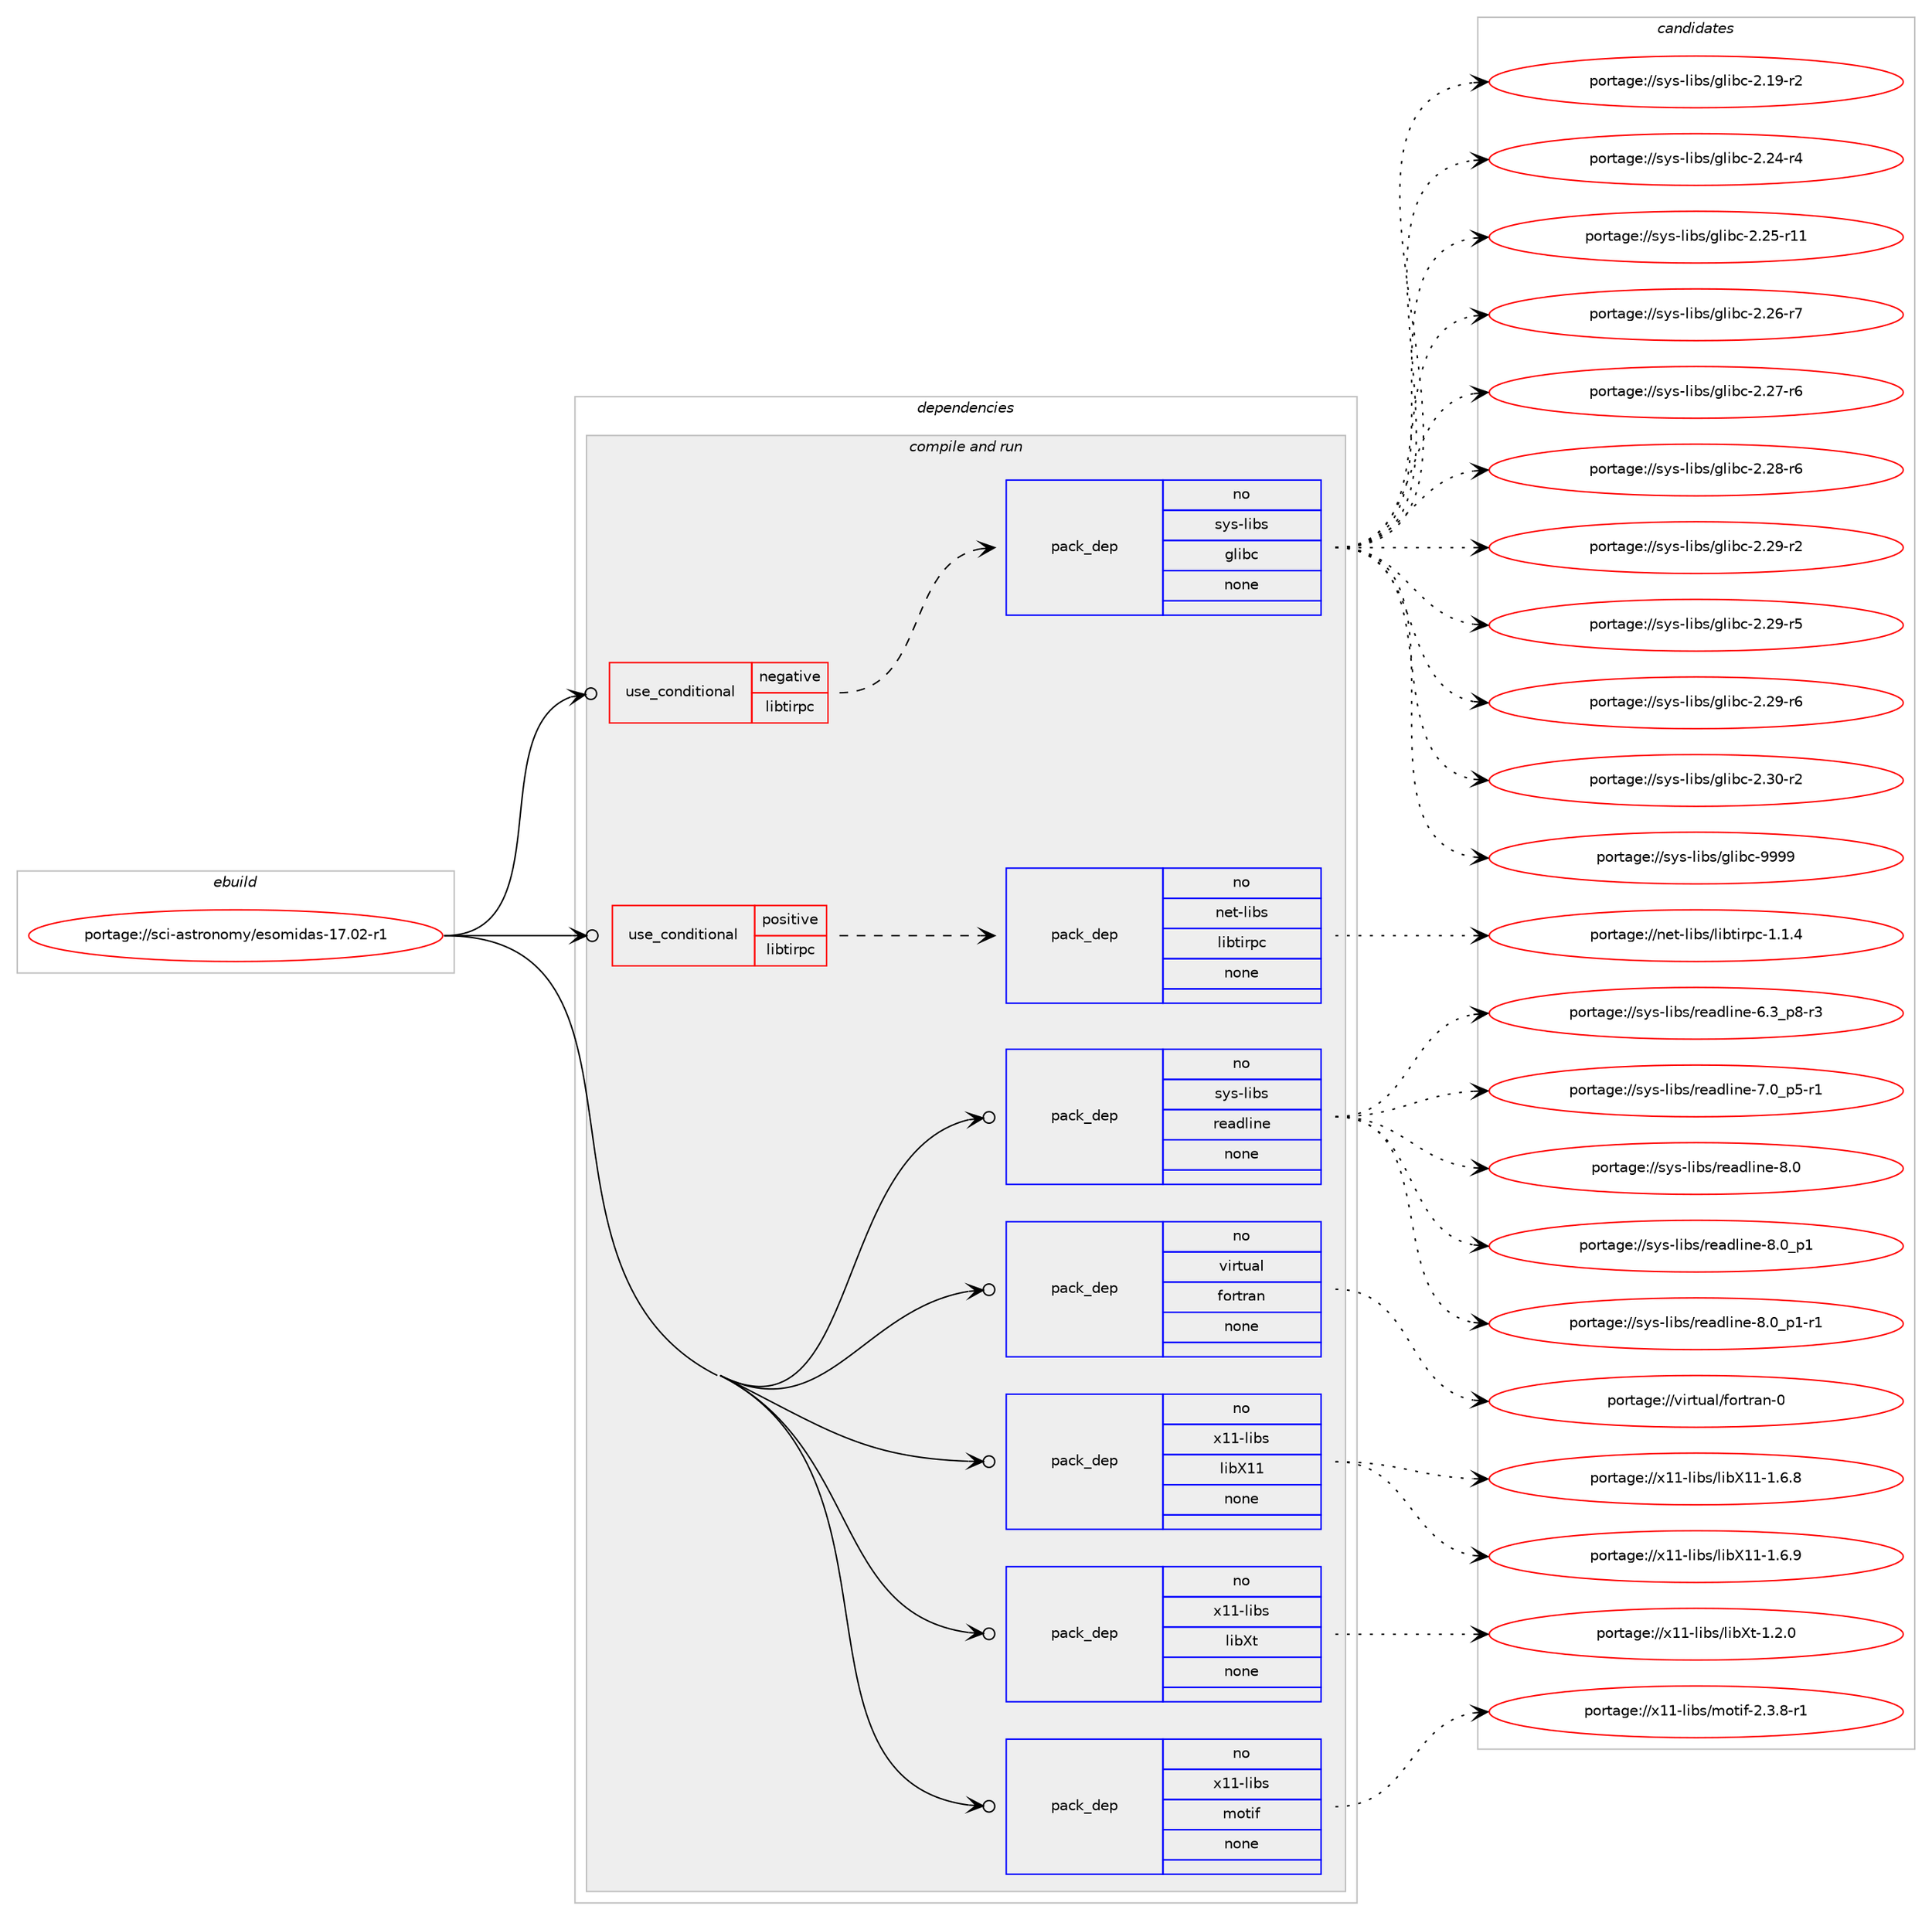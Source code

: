 digraph prolog {

# *************
# Graph options
# *************

newrank=true;
concentrate=true;
compound=true;
graph [rankdir=LR,fontname=Helvetica,fontsize=10,ranksep=1.5];#, ranksep=2.5, nodesep=0.2];
edge  [arrowhead=vee];
node  [fontname=Helvetica,fontsize=10];

# **********
# The ebuild
# **********

subgraph cluster_leftcol {
color=gray;
rank=same;
label=<<i>ebuild</i>>;
id [label="portage://sci-astronomy/esomidas-17.02-r1", color=red, width=4, href="../sci-astronomy/esomidas-17.02-r1.svg"];
}

# ****************
# The dependencies
# ****************

subgraph cluster_midcol {
color=gray;
label=<<i>dependencies</i>>;
subgraph cluster_compile {
fillcolor="#eeeeee";
style=filled;
label=<<i>compile</i>>;
}
subgraph cluster_compileandrun {
fillcolor="#eeeeee";
style=filled;
label=<<i>compile and run</i>>;
subgraph cond95140 {
dependency382497 [label=<<TABLE BORDER="0" CELLBORDER="1" CELLSPACING="0" CELLPADDING="4"><TR><TD ROWSPAN="3" CELLPADDING="10">use_conditional</TD></TR><TR><TD>negative</TD></TR><TR><TD>libtirpc</TD></TR></TABLE>>, shape=none, color=red];
subgraph pack280922 {
dependency382498 [label=<<TABLE BORDER="0" CELLBORDER="1" CELLSPACING="0" CELLPADDING="4" WIDTH="220"><TR><TD ROWSPAN="6" CELLPADDING="30">pack_dep</TD></TR><TR><TD WIDTH="110">no</TD></TR><TR><TD>sys-libs</TD></TR><TR><TD>glibc</TD></TR><TR><TD>none</TD></TR><TR><TD></TD></TR></TABLE>>, shape=none, color=blue];
}
dependency382497:e -> dependency382498:w [weight=20,style="dashed",arrowhead="vee"];
}
id:e -> dependency382497:w [weight=20,style="solid",arrowhead="odotvee"];
subgraph cond95141 {
dependency382499 [label=<<TABLE BORDER="0" CELLBORDER="1" CELLSPACING="0" CELLPADDING="4"><TR><TD ROWSPAN="3" CELLPADDING="10">use_conditional</TD></TR><TR><TD>positive</TD></TR><TR><TD>libtirpc</TD></TR></TABLE>>, shape=none, color=red];
subgraph pack280923 {
dependency382500 [label=<<TABLE BORDER="0" CELLBORDER="1" CELLSPACING="0" CELLPADDING="4" WIDTH="220"><TR><TD ROWSPAN="6" CELLPADDING="30">pack_dep</TD></TR><TR><TD WIDTH="110">no</TD></TR><TR><TD>net-libs</TD></TR><TR><TD>libtirpc</TD></TR><TR><TD>none</TD></TR><TR><TD></TD></TR></TABLE>>, shape=none, color=blue];
}
dependency382499:e -> dependency382500:w [weight=20,style="dashed",arrowhead="vee"];
}
id:e -> dependency382499:w [weight=20,style="solid",arrowhead="odotvee"];
subgraph pack280924 {
dependency382501 [label=<<TABLE BORDER="0" CELLBORDER="1" CELLSPACING="0" CELLPADDING="4" WIDTH="220"><TR><TD ROWSPAN="6" CELLPADDING="30">pack_dep</TD></TR><TR><TD WIDTH="110">no</TD></TR><TR><TD>sys-libs</TD></TR><TR><TD>readline</TD></TR><TR><TD>none</TD></TR><TR><TD></TD></TR></TABLE>>, shape=none, color=blue];
}
id:e -> dependency382501:w [weight=20,style="solid",arrowhead="odotvee"];
subgraph pack280925 {
dependency382502 [label=<<TABLE BORDER="0" CELLBORDER="1" CELLSPACING="0" CELLPADDING="4" WIDTH="220"><TR><TD ROWSPAN="6" CELLPADDING="30">pack_dep</TD></TR><TR><TD WIDTH="110">no</TD></TR><TR><TD>virtual</TD></TR><TR><TD>fortran</TD></TR><TR><TD>none</TD></TR><TR><TD></TD></TR></TABLE>>, shape=none, color=blue];
}
id:e -> dependency382502:w [weight=20,style="solid",arrowhead="odotvee"];
subgraph pack280926 {
dependency382503 [label=<<TABLE BORDER="0" CELLBORDER="1" CELLSPACING="0" CELLPADDING="4" WIDTH="220"><TR><TD ROWSPAN="6" CELLPADDING="30">pack_dep</TD></TR><TR><TD WIDTH="110">no</TD></TR><TR><TD>x11-libs</TD></TR><TR><TD>libX11</TD></TR><TR><TD>none</TD></TR><TR><TD></TD></TR></TABLE>>, shape=none, color=blue];
}
id:e -> dependency382503:w [weight=20,style="solid",arrowhead="odotvee"];
subgraph pack280927 {
dependency382504 [label=<<TABLE BORDER="0" CELLBORDER="1" CELLSPACING="0" CELLPADDING="4" WIDTH="220"><TR><TD ROWSPAN="6" CELLPADDING="30">pack_dep</TD></TR><TR><TD WIDTH="110">no</TD></TR><TR><TD>x11-libs</TD></TR><TR><TD>libXt</TD></TR><TR><TD>none</TD></TR><TR><TD></TD></TR></TABLE>>, shape=none, color=blue];
}
id:e -> dependency382504:w [weight=20,style="solid",arrowhead="odotvee"];
subgraph pack280928 {
dependency382505 [label=<<TABLE BORDER="0" CELLBORDER="1" CELLSPACING="0" CELLPADDING="4" WIDTH="220"><TR><TD ROWSPAN="6" CELLPADDING="30">pack_dep</TD></TR><TR><TD WIDTH="110">no</TD></TR><TR><TD>x11-libs</TD></TR><TR><TD>motif</TD></TR><TR><TD>none</TD></TR><TR><TD></TD></TR></TABLE>>, shape=none, color=blue];
}
id:e -> dependency382505:w [weight=20,style="solid",arrowhead="odotvee"];
}
subgraph cluster_run {
fillcolor="#eeeeee";
style=filled;
label=<<i>run</i>>;
}
}

# **************
# The candidates
# **************

subgraph cluster_choices {
rank=same;
color=gray;
label=<<i>candidates</i>>;

subgraph choice280922 {
color=black;
nodesep=1;
choiceportage115121115451081059811547103108105989945504649574511450 [label="portage://sys-libs/glibc-2.19-r2", color=red, width=4,href="../sys-libs/glibc-2.19-r2.svg"];
choiceportage115121115451081059811547103108105989945504650524511452 [label="portage://sys-libs/glibc-2.24-r4", color=red, width=4,href="../sys-libs/glibc-2.24-r4.svg"];
choiceportage11512111545108105981154710310810598994550465053451144949 [label="portage://sys-libs/glibc-2.25-r11", color=red, width=4,href="../sys-libs/glibc-2.25-r11.svg"];
choiceportage115121115451081059811547103108105989945504650544511455 [label="portage://sys-libs/glibc-2.26-r7", color=red, width=4,href="../sys-libs/glibc-2.26-r7.svg"];
choiceportage115121115451081059811547103108105989945504650554511454 [label="portage://sys-libs/glibc-2.27-r6", color=red, width=4,href="../sys-libs/glibc-2.27-r6.svg"];
choiceportage115121115451081059811547103108105989945504650564511454 [label="portage://sys-libs/glibc-2.28-r6", color=red, width=4,href="../sys-libs/glibc-2.28-r6.svg"];
choiceportage115121115451081059811547103108105989945504650574511450 [label="portage://sys-libs/glibc-2.29-r2", color=red, width=4,href="../sys-libs/glibc-2.29-r2.svg"];
choiceportage115121115451081059811547103108105989945504650574511453 [label="portage://sys-libs/glibc-2.29-r5", color=red, width=4,href="../sys-libs/glibc-2.29-r5.svg"];
choiceportage115121115451081059811547103108105989945504650574511454 [label="portage://sys-libs/glibc-2.29-r6", color=red, width=4,href="../sys-libs/glibc-2.29-r6.svg"];
choiceportage115121115451081059811547103108105989945504651484511450 [label="portage://sys-libs/glibc-2.30-r2", color=red, width=4,href="../sys-libs/glibc-2.30-r2.svg"];
choiceportage11512111545108105981154710310810598994557575757 [label="portage://sys-libs/glibc-9999", color=red, width=4,href="../sys-libs/glibc-9999.svg"];
dependency382498:e -> choiceportage115121115451081059811547103108105989945504649574511450:w [style=dotted,weight="100"];
dependency382498:e -> choiceportage115121115451081059811547103108105989945504650524511452:w [style=dotted,weight="100"];
dependency382498:e -> choiceportage11512111545108105981154710310810598994550465053451144949:w [style=dotted,weight="100"];
dependency382498:e -> choiceportage115121115451081059811547103108105989945504650544511455:w [style=dotted,weight="100"];
dependency382498:e -> choiceportage115121115451081059811547103108105989945504650554511454:w [style=dotted,weight="100"];
dependency382498:e -> choiceportage115121115451081059811547103108105989945504650564511454:w [style=dotted,weight="100"];
dependency382498:e -> choiceportage115121115451081059811547103108105989945504650574511450:w [style=dotted,weight="100"];
dependency382498:e -> choiceportage115121115451081059811547103108105989945504650574511453:w [style=dotted,weight="100"];
dependency382498:e -> choiceportage115121115451081059811547103108105989945504650574511454:w [style=dotted,weight="100"];
dependency382498:e -> choiceportage115121115451081059811547103108105989945504651484511450:w [style=dotted,weight="100"];
dependency382498:e -> choiceportage11512111545108105981154710310810598994557575757:w [style=dotted,weight="100"];
}
subgraph choice280923 {
color=black;
nodesep=1;
choiceportage1101011164510810598115471081059811610511411299454946494652 [label="portage://net-libs/libtirpc-1.1.4", color=red, width=4,href="../net-libs/libtirpc-1.1.4.svg"];
dependency382500:e -> choiceportage1101011164510810598115471081059811610511411299454946494652:w [style=dotted,weight="100"];
}
subgraph choice280924 {
color=black;
nodesep=1;
choiceportage115121115451081059811547114101971001081051101014554465195112564511451 [label="portage://sys-libs/readline-6.3_p8-r3", color=red, width=4,href="../sys-libs/readline-6.3_p8-r3.svg"];
choiceportage115121115451081059811547114101971001081051101014555464895112534511449 [label="portage://sys-libs/readline-7.0_p5-r1", color=red, width=4,href="../sys-libs/readline-7.0_p5-r1.svg"];
choiceportage1151211154510810598115471141019710010810511010145564648 [label="portage://sys-libs/readline-8.0", color=red, width=4,href="../sys-libs/readline-8.0.svg"];
choiceportage11512111545108105981154711410197100108105110101455646489511249 [label="portage://sys-libs/readline-8.0_p1", color=red, width=4,href="../sys-libs/readline-8.0_p1.svg"];
choiceportage115121115451081059811547114101971001081051101014556464895112494511449 [label="portage://sys-libs/readline-8.0_p1-r1", color=red, width=4,href="../sys-libs/readline-8.0_p1-r1.svg"];
dependency382501:e -> choiceportage115121115451081059811547114101971001081051101014554465195112564511451:w [style=dotted,weight="100"];
dependency382501:e -> choiceportage115121115451081059811547114101971001081051101014555464895112534511449:w [style=dotted,weight="100"];
dependency382501:e -> choiceportage1151211154510810598115471141019710010810511010145564648:w [style=dotted,weight="100"];
dependency382501:e -> choiceportage11512111545108105981154711410197100108105110101455646489511249:w [style=dotted,weight="100"];
dependency382501:e -> choiceportage115121115451081059811547114101971001081051101014556464895112494511449:w [style=dotted,weight="100"];
}
subgraph choice280925 {
color=black;
nodesep=1;
choiceportage1181051141161179710847102111114116114971104548 [label="portage://virtual/fortran-0", color=red, width=4,href="../virtual/fortran-0.svg"];
dependency382502:e -> choiceportage1181051141161179710847102111114116114971104548:w [style=dotted,weight="100"];
}
subgraph choice280926 {
color=black;
nodesep=1;
choiceportage120494945108105981154710810598884949454946544656 [label="portage://x11-libs/libX11-1.6.8", color=red, width=4,href="../x11-libs/libX11-1.6.8.svg"];
choiceportage120494945108105981154710810598884949454946544657 [label="portage://x11-libs/libX11-1.6.9", color=red, width=4,href="../x11-libs/libX11-1.6.9.svg"];
dependency382503:e -> choiceportage120494945108105981154710810598884949454946544656:w [style=dotted,weight="100"];
dependency382503:e -> choiceportage120494945108105981154710810598884949454946544657:w [style=dotted,weight="100"];
}
subgraph choice280927 {
color=black;
nodesep=1;
choiceportage12049494510810598115471081059888116454946504648 [label="portage://x11-libs/libXt-1.2.0", color=red, width=4,href="../x11-libs/libXt-1.2.0.svg"];
dependency382504:e -> choiceportage12049494510810598115471081059888116454946504648:w [style=dotted,weight="100"];
}
subgraph choice280928 {
color=black;
nodesep=1;
choiceportage12049494510810598115471091111161051024550465146564511449 [label="portage://x11-libs/motif-2.3.8-r1", color=red, width=4,href="../x11-libs/motif-2.3.8-r1.svg"];
dependency382505:e -> choiceportage12049494510810598115471091111161051024550465146564511449:w [style=dotted,weight="100"];
}
}

}
